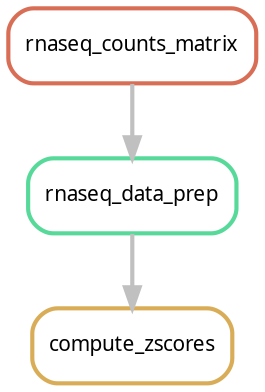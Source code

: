 digraph snakemake_dag {
    graph[bgcolor=white, margin=0];
    node[shape=box, style=rounded, fontname=sans,                 fontsize=10, penwidth=2];
    edge[penwidth=2, color=grey];
	0[label = "compute_zscores", color = "0.11 0.6 0.85", style="rounded"];
	1[label = "rnaseq_data_prep", color = "0.42 0.6 0.85", style="rounded"];
	2[label = "rnaseq_counts_matrix", color = "0.03 0.6 0.85", style="rounded"];
	1 -> 0
	2 -> 1
}            
